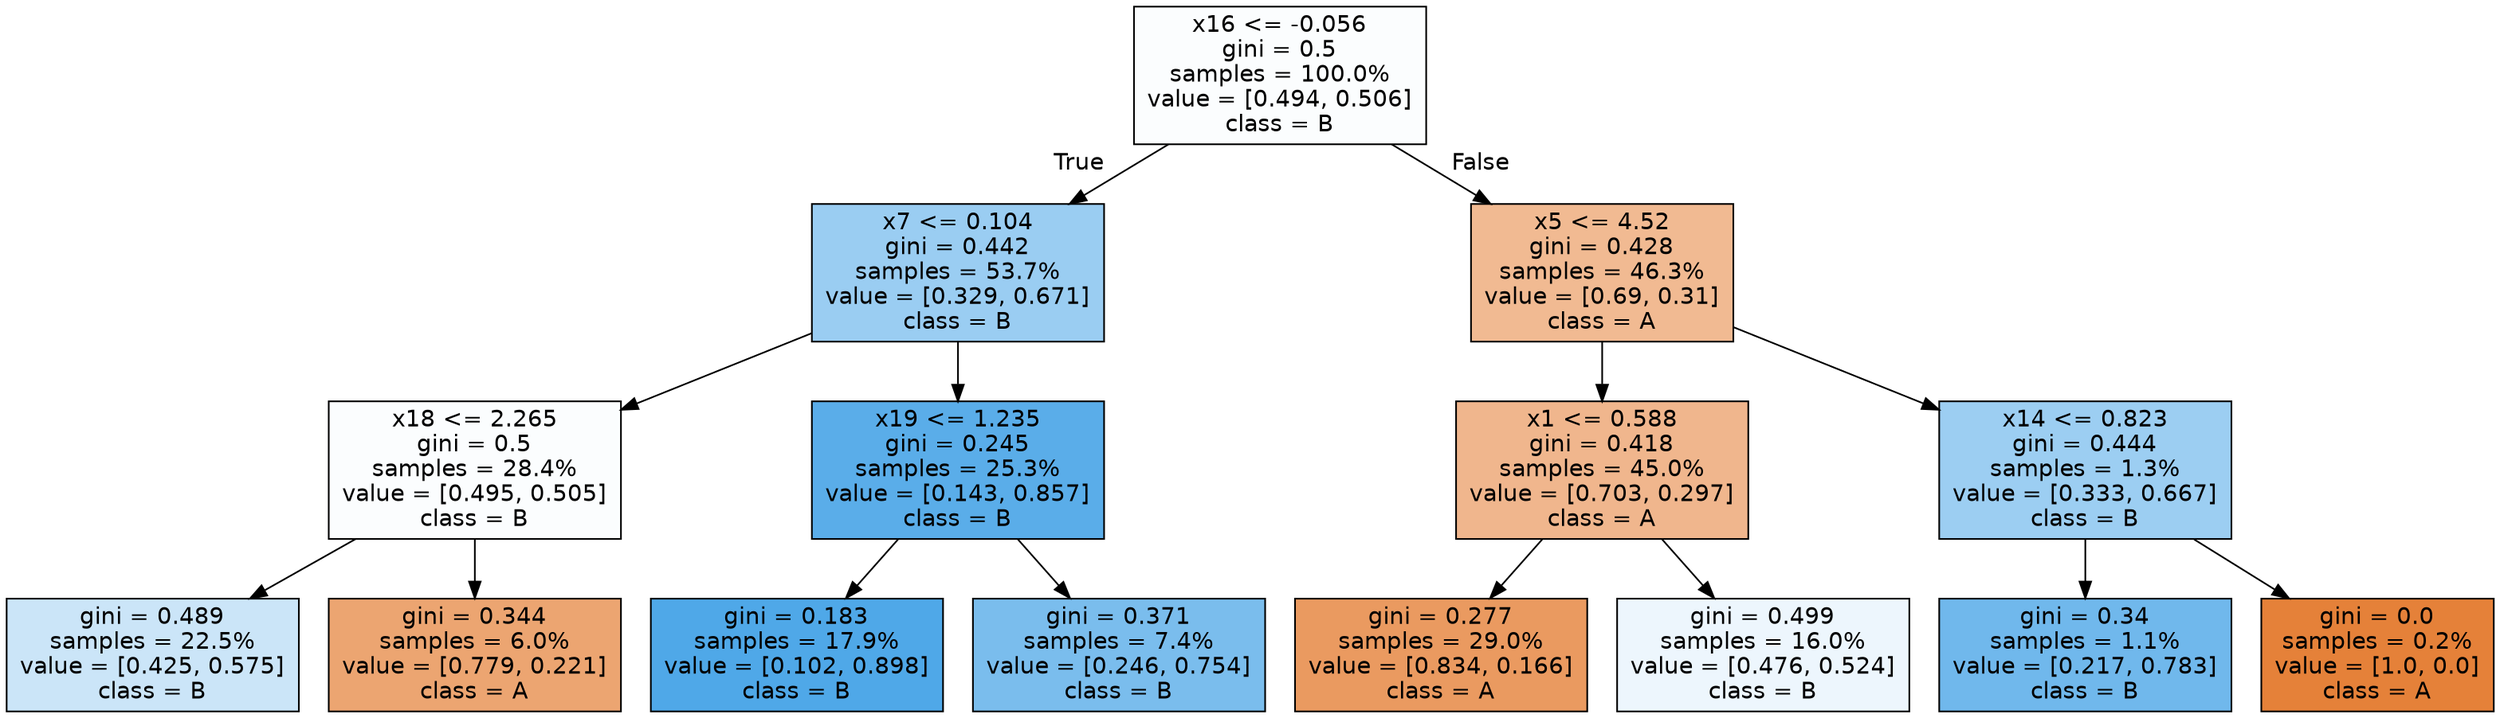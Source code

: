 digraph Tree {
node [shape=box, style="filled", color="black", fontname="helvetica"] ;
edge [fontname="helvetica"] ;
0 [label="x16 <= -0.056\ngini = 0.5\nsamples = 100.0%\nvalue = [0.494, 0.506]\nclass = B", fillcolor="#fbfdfe"] ;
1 [label="x7 <= 0.104\ngini = 0.442\nsamples = 53.7%\nvalue = [0.329, 0.671]\nclass = B", fillcolor="#9acdf2"] ;
0 -> 1 [labeldistance=2.5, labelangle=45, headlabel="True"] ;
2 [label="x18 <= 2.265\ngini = 0.5\nsamples = 28.4%\nvalue = [0.495, 0.505]\nclass = B", fillcolor="#fbfdfe"] ;
1 -> 2 ;
3 [label="gini = 0.489\nsamples = 22.5%\nvalue = [0.425, 0.575]\nclass = B", fillcolor="#cbe5f8"] ;
2 -> 3 ;
4 [label="gini = 0.344\nsamples = 6.0%\nvalue = [0.779, 0.221]\nclass = A", fillcolor="#eca571"] ;
2 -> 4 ;
5 [label="x19 <= 1.235\ngini = 0.245\nsamples = 25.3%\nvalue = [0.143, 0.857]\nclass = B", fillcolor="#5aade9"] ;
1 -> 5 ;
6 [label="gini = 0.183\nsamples = 17.9%\nvalue = [0.102, 0.898]\nclass = B", fillcolor="#4fa8e8"] ;
5 -> 6 ;
7 [label="gini = 0.371\nsamples = 7.4%\nvalue = [0.246, 0.754]\nclass = B", fillcolor="#7abded"] ;
5 -> 7 ;
8 [label="x5 <= 4.52\ngini = 0.428\nsamples = 46.3%\nvalue = [0.69, 0.31]\nclass = A", fillcolor="#f1ba92"] ;
0 -> 8 [labeldistance=2.5, labelangle=-45, headlabel="False"] ;
9 [label="x1 <= 0.588\ngini = 0.418\nsamples = 45.0%\nvalue = [0.703, 0.297]\nclass = A", fillcolor="#f0b68d"] ;
8 -> 9 ;
10 [label="gini = 0.277\nsamples = 29.0%\nvalue = [0.834, 0.166]\nclass = A", fillcolor="#ea9a60"] ;
9 -> 10 ;
11 [label="gini = 0.499\nsamples = 16.0%\nvalue = [0.476, 0.524]\nclass = B", fillcolor="#edf6fd"] ;
9 -> 11 ;
12 [label="x14 <= 0.823\ngini = 0.444\nsamples = 1.3%\nvalue = [0.333, 0.667]\nclass = B", fillcolor="#9ccef2"] ;
8 -> 12 ;
13 [label="gini = 0.34\nsamples = 1.1%\nvalue = [0.217, 0.783]\nclass = B", fillcolor="#70b8ec"] ;
12 -> 13 ;
14 [label="gini = 0.0\nsamples = 0.2%\nvalue = [1.0, 0.0]\nclass = A", fillcolor="#e58139"] ;
12 -> 14 ;
}